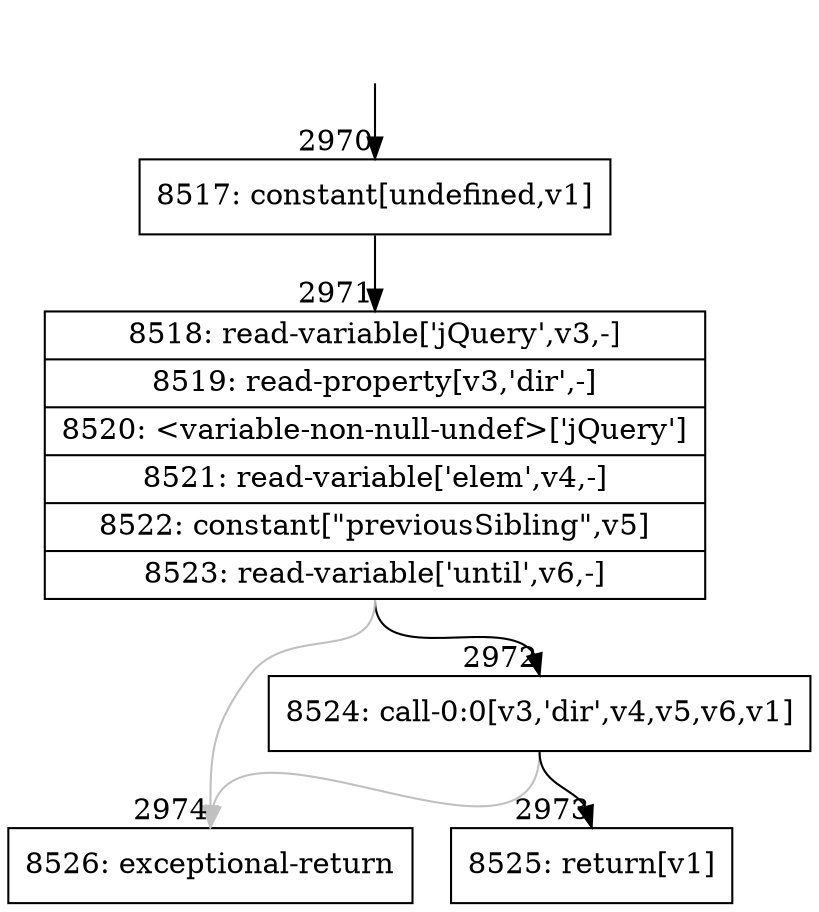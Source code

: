 digraph {
rankdir="TD"
BB_entry193[shape=none,label=""];
BB_entry193 -> BB2970 [tailport=s, headport=n, headlabel="    2970"]
BB2970 [shape=record label="{8517: constant[undefined,v1]}" ] 
BB2970 -> BB2971 [tailport=s, headport=n, headlabel="      2971"]
BB2971 [shape=record label="{8518: read-variable['jQuery',v3,-]|8519: read-property[v3,'dir',-]|8520: \<variable-non-null-undef\>['jQuery']|8521: read-variable['elem',v4,-]|8522: constant[\"previousSibling\",v5]|8523: read-variable['until',v6,-]}" ] 
BB2971 -> BB2972 [tailport=s, headport=n, headlabel="      2972"]
BB2971 -> BB2974 [tailport=s, headport=n, color=gray, headlabel="      2974"]
BB2972 [shape=record label="{8524: call-0:0[v3,'dir',v4,v5,v6,v1]}" ] 
BB2972 -> BB2973 [tailport=s, headport=n, headlabel="      2973"]
BB2972 -> BB2974 [tailport=s, headport=n, color=gray]
BB2973 [shape=record label="{8525: return[v1]}" ] 
BB2974 [shape=record label="{8526: exceptional-return}" ] 
}
